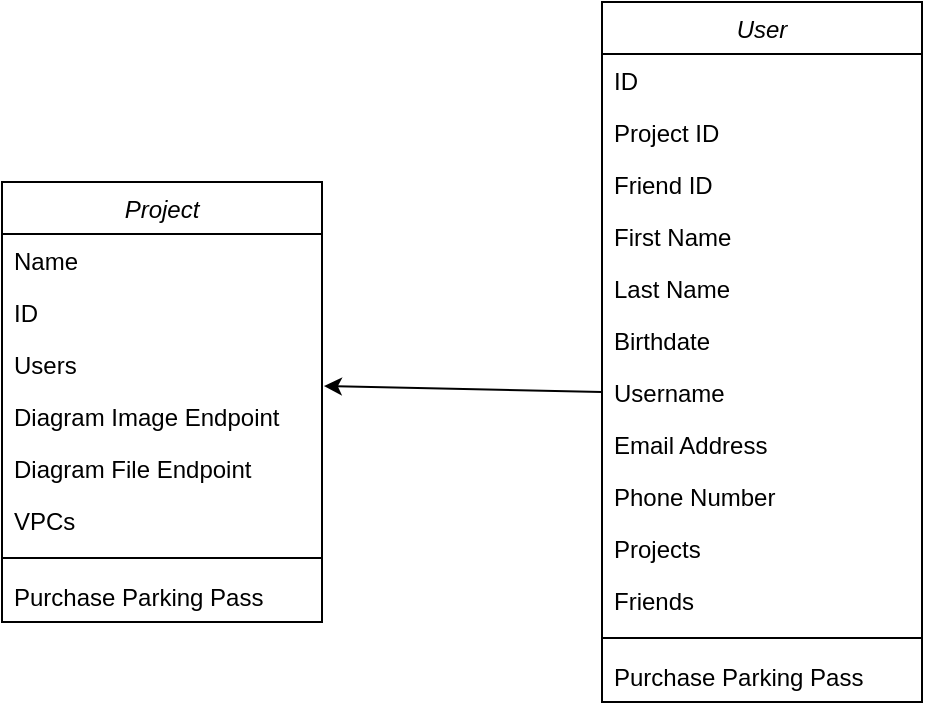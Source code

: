 <mxfile version="16.2.3" type="github">
  <diagram id="C5RBs43oDa-KdzZeNtuy" name="Page-1">
    <mxGraphModel dx="2633" dy="2256" grid="1" gridSize="10" guides="1" tooltips="1" connect="1" arrows="1" fold="1" page="1" pageScale="1" pageWidth="827" pageHeight="1169" math="0" shadow="0">
      <root>
        <mxCell id="WIyWlLk6GJQsqaUBKTNV-0" />
        <mxCell id="WIyWlLk6GJQsqaUBKTNV-1" parent="WIyWlLk6GJQsqaUBKTNV-0" />
        <mxCell id="mYZx82FeVcS-x1RX61e2-0" value="User" style="swimlane;fontStyle=2;align=center;verticalAlign=top;childLayout=stackLayout;horizontal=1;startSize=26;horizontalStack=0;resizeParent=1;resizeLast=0;collapsible=1;marginBottom=0;rounded=0;shadow=0;strokeWidth=1;" parent="WIyWlLk6GJQsqaUBKTNV-1" vertex="1">
          <mxGeometry x="210" y="-230" width="160" height="350" as="geometry">
            <mxRectangle x="230" y="140" width="160" height="26" as="alternateBounds" />
          </mxGeometry>
        </mxCell>
        <mxCell id="plb2aTpse7KE3KyZSKxy-8" value="ID" style="text;align=left;verticalAlign=top;spacingLeft=4;spacingRight=4;overflow=hidden;rotatable=0;points=[[0,0.5],[1,0.5]];portConstraint=eastwest;rounded=0;shadow=0;html=0;" parent="mYZx82FeVcS-x1RX61e2-0" vertex="1">
          <mxGeometry y="26" width="160" height="26" as="geometry" />
        </mxCell>
        <mxCell id="6FGiNccgHMb_3M2s6eC4-5" value="Project ID" style="text;align=left;verticalAlign=top;spacingLeft=4;spacingRight=4;overflow=hidden;rotatable=0;points=[[0,0.5],[1,0.5]];portConstraint=eastwest;rounded=0;shadow=0;html=0;" vertex="1" parent="mYZx82FeVcS-x1RX61e2-0">
          <mxGeometry y="52" width="160" height="26" as="geometry" />
        </mxCell>
        <mxCell id="6FGiNccgHMb_3M2s6eC4-6" value="Friend ID" style="text;align=left;verticalAlign=top;spacingLeft=4;spacingRight=4;overflow=hidden;rotatable=0;points=[[0,0.5],[1,0.5]];portConstraint=eastwest;rounded=0;shadow=0;html=0;" vertex="1" parent="mYZx82FeVcS-x1RX61e2-0">
          <mxGeometry y="78" width="160" height="26" as="geometry" />
        </mxCell>
        <mxCell id="mYZx82FeVcS-x1RX61e2-1" value="First Name" style="text;align=left;verticalAlign=top;spacingLeft=4;spacingRight=4;overflow=hidden;rotatable=0;points=[[0,0.5],[1,0.5]];portConstraint=eastwest;" parent="mYZx82FeVcS-x1RX61e2-0" vertex="1">
          <mxGeometry y="104" width="160" height="26" as="geometry" />
        </mxCell>
        <mxCell id="6FGiNccgHMb_3M2s6eC4-0" value="Last Name" style="text;align=left;verticalAlign=top;spacingLeft=4;spacingRight=4;overflow=hidden;rotatable=0;points=[[0,0.5],[1,0.5]];portConstraint=eastwest;" vertex="1" parent="mYZx82FeVcS-x1RX61e2-0">
          <mxGeometry y="130" width="160" height="26" as="geometry" />
        </mxCell>
        <mxCell id="6FGiNccgHMb_3M2s6eC4-1" value="Birthdate" style="text;align=left;verticalAlign=top;spacingLeft=4;spacingRight=4;overflow=hidden;rotatable=0;points=[[0,0.5],[1,0.5]];portConstraint=eastwest;" vertex="1" parent="mYZx82FeVcS-x1RX61e2-0">
          <mxGeometry y="156" width="160" height="26" as="geometry" />
        </mxCell>
        <mxCell id="mYZx82FeVcS-x1RX61e2-6" value="Username" style="text;align=left;verticalAlign=top;spacingLeft=4;spacingRight=4;overflow=hidden;rotatable=0;points=[[0,0.5],[1,0.5]];portConstraint=eastwest;rounded=0;shadow=0;html=0;" parent="mYZx82FeVcS-x1RX61e2-0" vertex="1">
          <mxGeometry y="182" width="160" height="26" as="geometry" />
        </mxCell>
        <mxCell id="mYZx82FeVcS-x1RX61e2-2" value="Email Address" style="text;align=left;verticalAlign=top;spacingLeft=4;spacingRight=4;overflow=hidden;rotatable=0;points=[[0,0.5],[1,0.5]];portConstraint=eastwest;rounded=0;shadow=0;html=0;" parent="mYZx82FeVcS-x1RX61e2-0" vertex="1">
          <mxGeometry y="208" width="160" height="26" as="geometry" />
        </mxCell>
        <mxCell id="6FGiNccgHMb_3M2s6eC4-2" value="Phone Number" style="text;align=left;verticalAlign=top;spacingLeft=4;spacingRight=4;overflow=hidden;rotatable=0;points=[[0,0.5],[1,0.5]];portConstraint=eastwest;rounded=0;shadow=0;html=0;" vertex="1" parent="mYZx82FeVcS-x1RX61e2-0">
          <mxGeometry y="234" width="160" height="26" as="geometry" />
        </mxCell>
        <mxCell id="plb2aTpse7KE3KyZSKxy-7" value="Projects" style="text;align=left;verticalAlign=top;spacingLeft=4;spacingRight=4;overflow=hidden;rotatable=0;points=[[0,0.5],[1,0.5]];portConstraint=eastwest;rounded=0;shadow=0;html=0;" parent="mYZx82FeVcS-x1RX61e2-0" vertex="1">
          <mxGeometry y="260" width="160" height="26" as="geometry" />
        </mxCell>
        <mxCell id="6FGiNccgHMb_3M2s6eC4-3" value="Friends" style="text;align=left;verticalAlign=top;spacingLeft=4;spacingRight=4;overflow=hidden;rotatable=0;points=[[0,0.5],[1,0.5]];portConstraint=eastwest;rounded=0;shadow=0;html=0;" vertex="1" parent="mYZx82FeVcS-x1RX61e2-0">
          <mxGeometry y="286" width="160" height="26" as="geometry" />
        </mxCell>
        <mxCell id="mYZx82FeVcS-x1RX61e2-3" value="" style="line;html=1;strokeWidth=1;align=left;verticalAlign=middle;spacingTop=-1;spacingLeft=3;spacingRight=3;rotatable=0;labelPosition=right;points=[];portConstraint=eastwest;" parent="mYZx82FeVcS-x1RX61e2-0" vertex="1">
          <mxGeometry y="312" width="160" height="12" as="geometry" />
        </mxCell>
        <mxCell id="mYZx82FeVcS-x1RX61e2-4" value="Purchase Parking Pass" style="text;align=left;verticalAlign=top;spacingLeft=4;spacingRight=4;overflow=hidden;rotatable=0;points=[[0,0.5],[1,0.5]];portConstraint=eastwest;" parent="mYZx82FeVcS-x1RX61e2-0" vertex="1">
          <mxGeometry y="324" width="160" height="26" as="geometry" />
        </mxCell>
        <mxCell id="plb2aTpse7KE3KyZSKxy-0" value="" style="endArrow=classic;html=1;rounded=0;exitX=0;exitY=0.5;exitDx=0;exitDy=0;entryX=1.006;entryY=0.923;entryDx=0;entryDy=0;entryPerimeter=0;" parent="WIyWlLk6GJQsqaUBKTNV-1" source="mYZx82FeVcS-x1RX61e2-6" edge="1" target="6FGiNccgHMb_3M2s6eC4-4">
          <mxGeometry width="50" height="50" relative="1" as="geometry">
            <mxPoint x="120" y="-110" as="sourcePoint" />
            <mxPoint x="80" y="-87" as="targetPoint" />
          </mxGeometry>
        </mxCell>
        <mxCell id="plb2aTpse7KE3KyZSKxy-1" value="Project" style="swimlane;fontStyle=2;align=center;verticalAlign=top;childLayout=stackLayout;horizontal=1;startSize=26;horizontalStack=0;resizeParent=1;resizeLast=0;collapsible=1;marginBottom=0;rounded=0;shadow=0;strokeWidth=1;" parent="WIyWlLk6GJQsqaUBKTNV-1" vertex="1">
          <mxGeometry x="-90" y="-140" width="160" height="220" as="geometry">
            <mxRectangle x="230" y="140" width="160" height="26" as="alternateBounds" />
          </mxGeometry>
        </mxCell>
        <mxCell id="plb2aTpse7KE3KyZSKxy-2" value="Name" style="text;align=left;verticalAlign=top;spacingLeft=4;spacingRight=4;overflow=hidden;rotatable=0;points=[[0,0.5],[1,0.5]];portConstraint=eastwest;" parent="plb2aTpse7KE3KyZSKxy-1" vertex="1">
          <mxGeometry y="26" width="160" height="26" as="geometry" />
        </mxCell>
        <mxCell id="plb2aTpse7KE3KyZSKxy-3" value="ID" style="text;align=left;verticalAlign=top;spacingLeft=4;spacingRight=4;overflow=hidden;rotatable=0;points=[[0,0.5],[1,0.5]];portConstraint=eastwest;rounded=0;shadow=0;html=0;" parent="plb2aTpse7KE3KyZSKxy-1" vertex="1">
          <mxGeometry y="52" width="160" height="26" as="geometry" />
        </mxCell>
        <mxCell id="6FGiNccgHMb_3M2s6eC4-4" value="Users" style="text;align=left;verticalAlign=top;spacingLeft=4;spacingRight=4;overflow=hidden;rotatable=0;points=[[0,0.5],[1,0.5]];portConstraint=eastwest;rounded=0;shadow=0;html=0;" vertex="1" parent="plb2aTpse7KE3KyZSKxy-1">
          <mxGeometry y="78" width="160" height="26" as="geometry" />
        </mxCell>
        <mxCell id="plb2aTpse7KE3KyZSKxy-12" value="Diagram Image Endpoint" style="text;align=left;verticalAlign=top;spacingLeft=4;spacingRight=4;overflow=hidden;rotatable=0;points=[[0,0.5],[1,0.5]];portConstraint=eastwest;rounded=0;shadow=0;html=0;" parent="plb2aTpse7KE3KyZSKxy-1" vertex="1">
          <mxGeometry y="104" width="160" height="26" as="geometry" />
        </mxCell>
        <mxCell id="plb2aTpse7KE3KyZSKxy-13" value="Diagram File Endpoint" style="text;align=left;verticalAlign=top;spacingLeft=4;spacingRight=4;overflow=hidden;rotatable=0;points=[[0,0.5],[1,0.5]];portConstraint=eastwest;rounded=0;shadow=0;html=0;" parent="plb2aTpse7KE3KyZSKxy-1" vertex="1">
          <mxGeometry y="130" width="160" height="26" as="geometry" />
        </mxCell>
        <mxCell id="plb2aTpse7KE3KyZSKxy-14" value="VPCs" style="text;align=left;verticalAlign=top;spacingLeft=4;spacingRight=4;overflow=hidden;rotatable=0;points=[[0,0.5],[1,0.5]];portConstraint=eastwest;rounded=0;shadow=0;html=0;" parent="plb2aTpse7KE3KyZSKxy-1" vertex="1">
          <mxGeometry y="156" width="160" height="26" as="geometry" />
        </mxCell>
        <mxCell id="plb2aTpse7KE3KyZSKxy-5" value="" style="line;html=1;strokeWidth=1;align=left;verticalAlign=middle;spacingTop=-1;spacingLeft=3;spacingRight=3;rotatable=0;labelPosition=right;points=[];portConstraint=eastwest;" parent="plb2aTpse7KE3KyZSKxy-1" vertex="1">
          <mxGeometry y="182" width="160" height="12" as="geometry" />
        </mxCell>
        <mxCell id="plb2aTpse7KE3KyZSKxy-6" value="Purchase Parking Pass" style="text;align=left;verticalAlign=top;spacingLeft=4;spacingRight=4;overflow=hidden;rotatable=0;points=[[0,0.5],[1,0.5]];portConstraint=eastwest;" parent="plb2aTpse7KE3KyZSKxy-1" vertex="1">
          <mxGeometry y="194" width="160" height="26" as="geometry" />
        </mxCell>
      </root>
    </mxGraphModel>
  </diagram>
</mxfile>
